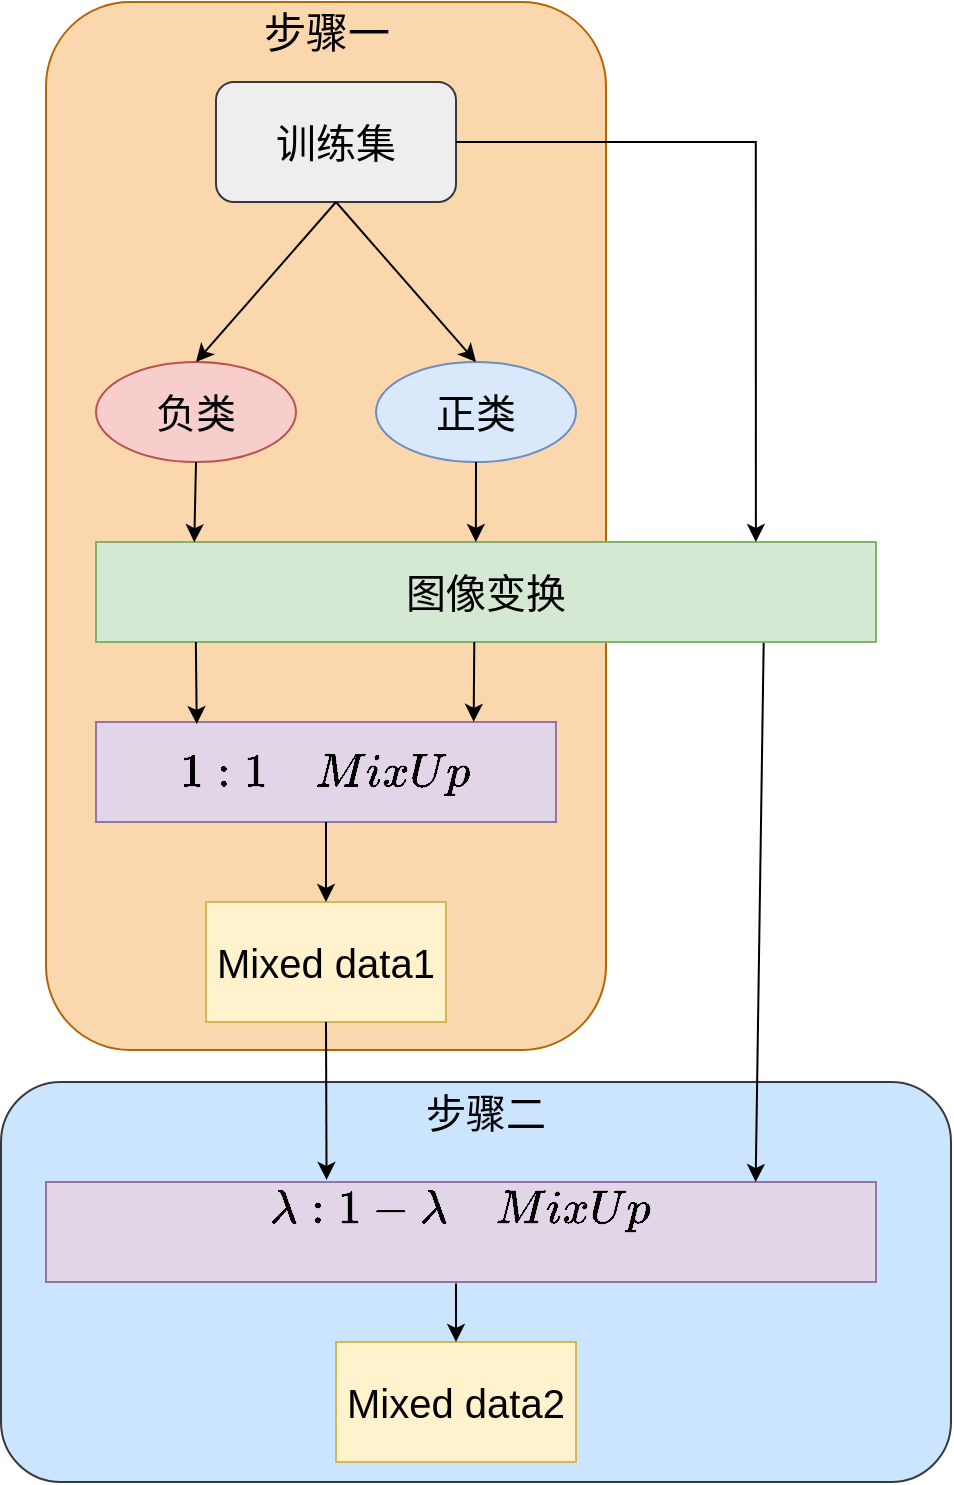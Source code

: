 <mxfile version="20.4.0" type="github">
  <diagram id="z9i40ypWuwNYgKPRJ2TQ" name="第 1 页">
    <mxGraphModel dx="1504" dy="835" grid="1" gridSize="10" guides="1" tooltips="1" connect="1" arrows="1" fold="1" page="1" pageScale="1" pageWidth="827" pageHeight="1169" math="1" shadow="0">
      <root>
        <mxCell id="0" />
        <mxCell id="1" parent="0" />
        <mxCell id="axLd5vdTPNh4j4Nhda6D-3" value="" style="rounded=1;whiteSpace=wrap;html=1;fillColor=#cce5ff;strokeColor=#36393d;" parent="1" vertex="1">
          <mxGeometry x="132.5" y="600" width="475" height="200" as="geometry" />
        </mxCell>
        <mxCell id="UVV7JVb3msalYlrYk6xG-34" value="&lt;font style=&quot;font-size: 20px;&quot;&gt;$$\lambda:1-\lambda&amp;nbsp; \quad&amp;nbsp; &amp;nbsp;Mix Up$$&amp;nbsp; &amp;nbsp;&lt;/font&gt;" style="rounded=0;whiteSpace=wrap;html=1;fillColor=#e1d5e7;strokeColor=#9673a6;verticalAlign=middle;" parent="1" vertex="1">
          <mxGeometry x="155" y="650" width="415" height="50" as="geometry" />
        </mxCell>
        <mxCell id="UVV7JVb3msalYlrYk6xG-35" value="" style="endArrow=classic;html=1;rounded=0;exitX=0.856;exitY=1.006;exitDx=0;exitDy=0;entryX=0.855;entryY=0;entryDx=0;entryDy=0;entryPerimeter=0;exitPerimeter=0;" parent="1" source="UVV7JVb3msalYlrYk6xG-8" target="UVV7JVb3msalYlrYk6xG-34" edge="1">
          <mxGeometry width="50" height="50" relative="1" as="geometry">
            <mxPoint x="510.0" y="460" as="sourcePoint" />
            <mxPoint x="510.0" y="580" as="targetPoint" />
          </mxGeometry>
        </mxCell>
        <mxCell id="UVV7JVb3msalYlrYk6xG-37" value="&lt;font style=&quot;font-size: 20px;&quot;&gt;Mixed data2&lt;/font&gt;" style="rounded=0;whiteSpace=wrap;html=1;labelBackgroundColor=none;fillColor=#fff2cc;strokeColor=#d6b656;" parent="1" vertex="1">
          <mxGeometry x="300" y="730" width="120" height="60" as="geometry" />
        </mxCell>
        <mxCell id="UVV7JVb3msalYlrYk6xG-38" value="" style="endArrow=classic;html=1;rounded=0;entryX=0.5;entryY=0;entryDx=0;entryDy=0;exitX=0.494;exitY=1.015;exitDx=0;exitDy=0;exitPerimeter=0;" parent="1" source="UVV7JVb3msalYlrYk6xG-34" target="UVV7JVb3msalYlrYk6xG-37" edge="1">
          <mxGeometry width="50" height="50" relative="1" as="geometry">
            <mxPoint x="360" y="570" as="sourcePoint" />
            <mxPoint x="360.27" y="599.16" as="targetPoint" />
          </mxGeometry>
        </mxCell>
        <mxCell id="axLd5vdTPNh4j4Nhda6D-1" value="" style="rounded=1;whiteSpace=wrap;html=1;fillColor=#fad7ac;strokeColor=#b46504;labelPosition=center;verticalLabelPosition=top;align=center;verticalAlign=bottom;" parent="1" vertex="1">
          <mxGeometry x="155" y="60" width="280" height="524" as="geometry" />
        </mxCell>
        <mxCell id="UVV7JVb3msalYlrYk6xG-1" value="&lt;font style=&quot;font-size: 20px;&quot;&gt;训练集&lt;/font&gt;" style="rounded=1;whiteSpace=wrap;html=1;fillColor=#eeeeee;strokeColor=#36393d;" parent="1" vertex="1">
          <mxGeometry x="240" y="100" width="120" height="60" as="geometry" />
        </mxCell>
        <mxCell id="UVV7JVb3msalYlrYk6xG-3" value="&lt;font style=&quot;font-size: 20px;&quot;&gt;正类&lt;/font&gt;" style="ellipse;whiteSpace=wrap;html=1;fillColor=#dae8fc;strokeColor=#6c8ebf;" parent="1" vertex="1">
          <mxGeometry x="320" y="240" width="100" height="50" as="geometry" />
        </mxCell>
        <mxCell id="UVV7JVb3msalYlrYk6xG-4" value="&lt;font style=&quot;font-size: 20px;&quot;&gt;负类&lt;/font&gt;" style="ellipse;whiteSpace=wrap;html=1;fillColor=#f8cecc;strokeColor=#b85450;" parent="1" vertex="1">
          <mxGeometry x="180" y="240" width="100" height="50" as="geometry" />
        </mxCell>
        <mxCell id="UVV7JVb3msalYlrYk6xG-6" value="" style="endArrow=classic;html=1;rounded=0;exitX=0.5;exitY=1;exitDx=0;exitDy=0;entryX=0.5;entryY=0;entryDx=0;entryDy=0;" parent="1" source="UVV7JVb3msalYlrYk6xG-1" target="UVV7JVb3msalYlrYk6xG-4" edge="1">
          <mxGeometry width="50" height="50" relative="1" as="geometry">
            <mxPoint x="300" y="290" as="sourcePoint" />
            <mxPoint x="350" y="240" as="targetPoint" />
          </mxGeometry>
        </mxCell>
        <mxCell id="UVV7JVb3msalYlrYk6xG-7" value="" style="endArrow=classic;html=1;rounded=0;exitX=0.5;exitY=1;exitDx=0;exitDy=0;entryX=0.5;entryY=0;entryDx=0;entryDy=0;" parent="1" source="UVV7JVb3msalYlrYk6xG-1" target="UVV7JVb3msalYlrYk6xG-3" edge="1">
          <mxGeometry width="50" height="50" relative="1" as="geometry">
            <mxPoint x="380" y="170" as="sourcePoint" />
            <mxPoint x="310" y="250" as="targetPoint" />
          </mxGeometry>
        </mxCell>
        <mxCell id="UVV7JVb3msalYlrYk6xG-8" value="&lt;font style=&quot;font-size: 20px;&quot;&gt;图像变换&lt;/font&gt;" style="rounded=0;whiteSpace=wrap;html=1;fillColor=#d5e8d4;strokeColor=#82b366;" parent="1" vertex="1">
          <mxGeometry x="180" y="330" width="390" height="50" as="geometry" />
        </mxCell>
        <mxCell id="UVV7JVb3msalYlrYk6xG-9" value="&lt;font style=&quot;font-size: 20px;&quot;&gt;$$1:1&amp;nbsp; &amp;nbsp; \quad&amp;nbsp; Mix Up$$&lt;/font&gt;" style="rounded=0;whiteSpace=wrap;html=1;fillColor=#e1d5e7;strokeColor=#9673a6;" parent="1" vertex="1">
          <mxGeometry x="180" y="420" width="230" height="50" as="geometry" />
        </mxCell>
        <mxCell id="UVV7JVb3msalYlrYk6xG-10" value="" style="endArrow=classic;html=1;rounded=0;exitX=0.5;exitY=1;exitDx=0;exitDy=0;entryX=0.126;entryY=0.002;entryDx=0;entryDy=0;entryPerimeter=0;" parent="1" target="UVV7JVb3msalYlrYk6xG-8" edge="1">
          <mxGeometry width="50" height="50" relative="1" as="geometry">
            <mxPoint x="230" y="290" as="sourcePoint" />
            <mxPoint x="230" y="320" as="targetPoint" />
          </mxGeometry>
        </mxCell>
        <mxCell id="UVV7JVb3msalYlrYk6xG-11" value="" style="endArrow=classic;html=1;rounded=0;exitX=0.5;exitY=1;exitDx=0;exitDy=0;entryX=0.487;entryY=0;entryDx=0;entryDy=0;entryPerimeter=0;" parent="1" source="UVV7JVb3msalYlrYk6xG-3" target="UVV7JVb3msalYlrYk6xG-8" edge="1">
          <mxGeometry width="50" height="50" relative="1" as="geometry">
            <mxPoint x="369.67" y="290" as="sourcePoint" />
            <mxPoint x="370" y="320" as="targetPoint" />
          </mxGeometry>
        </mxCell>
        <mxCell id="UVV7JVb3msalYlrYk6xG-31" value="" style="endArrow=classic;html=1;rounded=0;entryX=0.219;entryY=0.02;entryDx=0;entryDy=0;entryPerimeter=0;exitX=0.128;exitY=0.999;exitDx=0;exitDy=0;exitPerimeter=0;" parent="1" source="UVV7JVb3msalYlrYk6xG-8" target="UVV7JVb3msalYlrYk6xG-9" edge="1">
          <mxGeometry width="50" height="50" relative="1" as="geometry">
            <mxPoint x="250" y="390" as="sourcePoint" />
            <mxPoint x="230" y="580" as="targetPoint" />
          </mxGeometry>
        </mxCell>
        <mxCell id="UVV7JVb3msalYlrYk6xG-32" value="" style="endArrow=classic;html=1;rounded=0;exitX=0.485;exitY=0.999;exitDx=0;exitDy=0;exitPerimeter=0;entryX=0.821;entryY=-0.002;entryDx=0;entryDy=0;entryPerimeter=0;" parent="1" source="UVV7JVb3msalYlrYk6xG-8" target="UVV7JVb3msalYlrYk6xG-9" edge="1">
          <mxGeometry width="50" height="50" relative="1" as="geometry">
            <mxPoint x="369.66" y="460" as="sourcePoint" />
            <mxPoint x="369" y="410" as="targetPoint" />
            <Array as="points" />
          </mxGeometry>
        </mxCell>
        <mxCell id="UVV7JVb3msalYlrYk6xG-39" value="&lt;font style=&quot;font-size: 20px;&quot;&gt;Mixed data1&lt;/font&gt;" style="rounded=0;whiteSpace=wrap;html=1;labelBackgroundColor=none;fillColor=#fff2cc;strokeColor=#d6b656;" parent="1" vertex="1">
          <mxGeometry x="235" y="510" width="120" height="60" as="geometry" />
        </mxCell>
        <mxCell id="UVV7JVb3msalYlrYk6xG-43" value="" style="endArrow=classic;html=1;rounded=0;exitX=0.5;exitY=1;exitDx=0;exitDy=0;entryX=0.5;entryY=0;entryDx=0;entryDy=0;" parent="1" source="UVV7JVb3msalYlrYk6xG-9" target="UVV7JVb3msalYlrYk6xG-39" edge="1">
          <mxGeometry width="50" height="50" relative="1" as="geometry">
            <mxPoint x="294.7" y="480.0" as="sourcePoint" />
            <mxPoint x="294.71" y="520.4" as="targetPoint" />
          </mxGeometry>
        </mxCell>
        <mxCell id="UVV7JVb3msalYlrYk6xG-33" value="" style="endArrow=classic;html=1;rounded=0;entryX=0.338;entryY=-0.021;entryDx=0;entryDy=0;entryPerimeter=0;exitX=0.5;exitY=1;exitDx=0;exitDy=0;" parent="1" source="UVV7JVb3msalYlrYk6xG-39" target="UVV7JVb3msalYlrYk6xG-34" edge="1">
          <mxGeometry width="50" height="50" relative="1" as="geometry">
            <mxPoint x="295" y="560" as="sourcePoint" />
            <mxPoint x="305" y="720" as="targetPoint" />
          </mxGeometry>
        </mxCell>
        <mxCell id="UVV7JVb3msalYlrYk6xG-17" value="" style="edgeStyle=segmentEdgeStyle;endArrow=classic;html=1;rounded=0;exitX=1;exitY=0.5;exitDx=0;exitDy=0;entryX=0.846;entryY=0;entryDx=0;entryDy=0;entryPerimeter=0;" parent="1" source="UVV7JVb3msalYlrYk6xG-1" target="UVV7JVb3msalYlrYk6xG-8" edge="1">
          <mxGeometry width="50" height="50" relative="1" as="geometry">
            <mxPoint x="490" y="110" as="sourcePoint" />
            <mxPoint x="510" y="320" as="targetPoint" />
            <Array as="points">
              <mxPoint x="510" y="130" />
            </Array>
          </mxGeometry>
        </mxCell>
        <mxCell id="axLd5vdTPNh4j4Nhda6D-2" value="步骤一" style="text;html=1;strokeColor=none;fillColor=none;align=center;verticalAlign=middle;whiteSpace=wrap;rounded=0;fontFamily=Helvetica;fontSize=21;" parent="1" vertex="1">
          <mxGeometry x="242.5" y="60" width="105" height="30" as="geometry" />
        </mxCell>
        <mxCell id="axLd5vdTPNh4j4Nhda6D-4" value="&lt;font style=&quot;font-size: 20px;&quot;&gt;步骤二&lt;/font&gt;" style="text;html=1;strokeColor=none;fillColor=none;align=center;verticalAlign=middle;whiteSpace=wrap;rounded=0;" parent="1" vertex="1">
          <mxGeometry x="330" y="600" width="90" height="30" as="geometry" />
        </mxCell>
      </root>
    </mxGraphModel>
  </diagram>
</mxfile>

